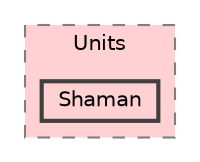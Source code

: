 digraph "C:/Users/PC/Documents/GitHub/Witch-Pack/WitchPack/Assets/Scripts/Gameplay/Units/Shaman"
{
 // LATEX_PDF_SIZE
  bgcolor="transparent";
  edge [fontname=Helvetica,fontsize=10,labelfontname=Helvetica,labelfontsize=10];
  node [fontname=Helvetica,fontsize=10,shape=box,height=0.2,width=0.4];
  compound=true
  subgraph clusterdir_55f7f091d3a367088f48b14965849a8a {
    graph [ bgcolor="#ffd1d2", pencolor="grey50", label="Units", fontname=Helvetica,fontsize=10 style="filled,dashed", URL="dir_55f7f091d3a367088f48b14965849a8a.html",tooltip=""]
  dir_e1aa9fa9053c22536b53735ae8256611 [label="Shaman", fillcolor="#ffd1d2", color="grey25", style="filled,bold", URL="dir_e1aa9fa9053c22536b53735ae8256611.html",tooltip=""];
  }
}

